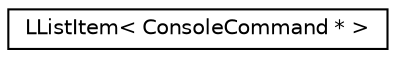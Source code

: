 digraph "Graphical Class Hierarchy"
{
 // LATEX_PDF_SIZE
  edge [fontname="Helvetica",fontsize="10",labelfontname="Helvetica",labelfontsize="10"];
  node [fontname="Helvetica",fontsize="10",shape=record];
  rankdir="LR";
  Node0 [label="LListItem\< ConsoleCommand * \>",height=0.2,width=0.4,color="black", fillcolor="white", style="filled",URL="$classLListItem.html",tooltip=" "];
}
